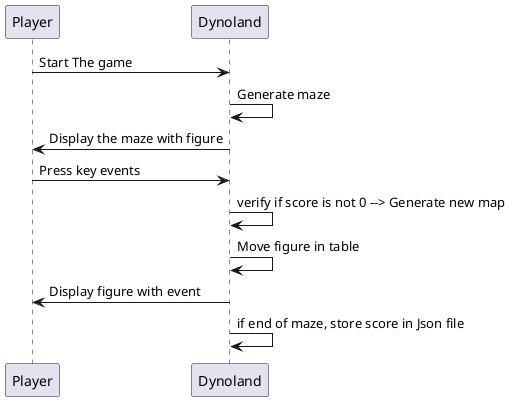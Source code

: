 @startuml
Player -> Dynoland : Start The game
Dynoland -> Dynoland : Generate maze
Dynoland -> Player : Display the maze with figure
Player -> Dynoland : Press key events
Dynoland -> Dynoland : verify if score is not 0 --> Generate new map
Dynoland -> Dynoland :Move figure in table
Dynoland -> Player :  Display figure with event
Dynoland -> Dynoland : if end of maze, store score in Json file
@enduml
